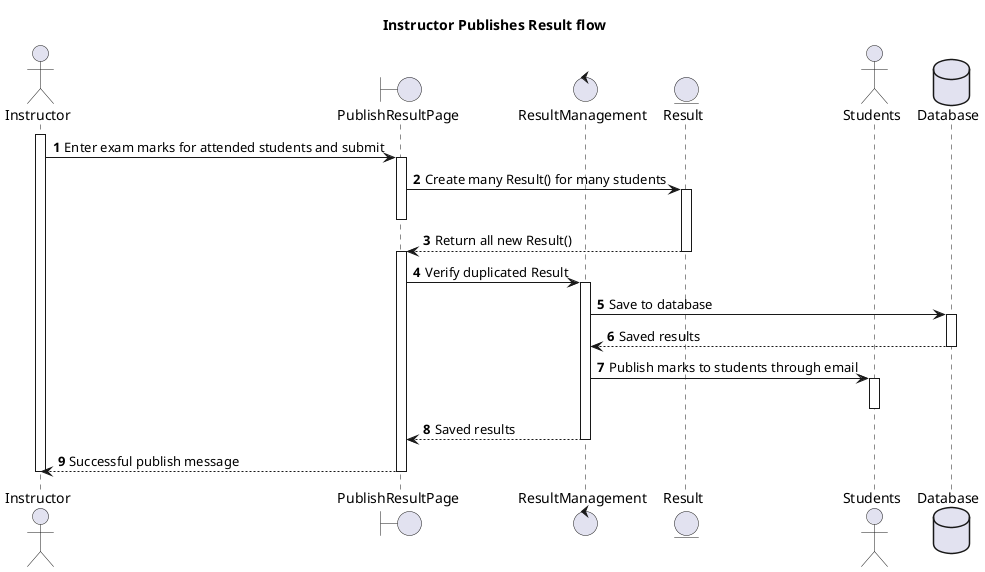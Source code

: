 @startuml Publishes Result flow

title Instructor Publishes Result flow

actor Instructor
boundary PublishResultPage
control ResultManagement
entity Result
actor Students
database Database

autonumber
activate Instructor
Instructor -> PublishResultPage: Enter exam marks for attended students and submit
activate PublishResultPage
PublishResultPage -> Result: Create many Result() for many students
activate Result
deactivate PublishResultPage
Result --> PublishResultPage: Return all new Result()
deactivate Result
activate PublishResultPage
PublishResultPage -> ResultManagement: Verify duplicated Result
activate ResultManagement

ResultManagement -> Database: Save to database
activate Database
Database --> ResultManagement: Saved results
deactivate Database
ResultManagement -> Students: Publish marks to students through email
activate Students
deactivate Students
ResultManagement --> PublishResultPage: Saved results
deactivate ResultManagement
PublishResultPage --> Instructor: Successful publish message
deactivate PublishResultPage
deactivate Instructor

@enduml